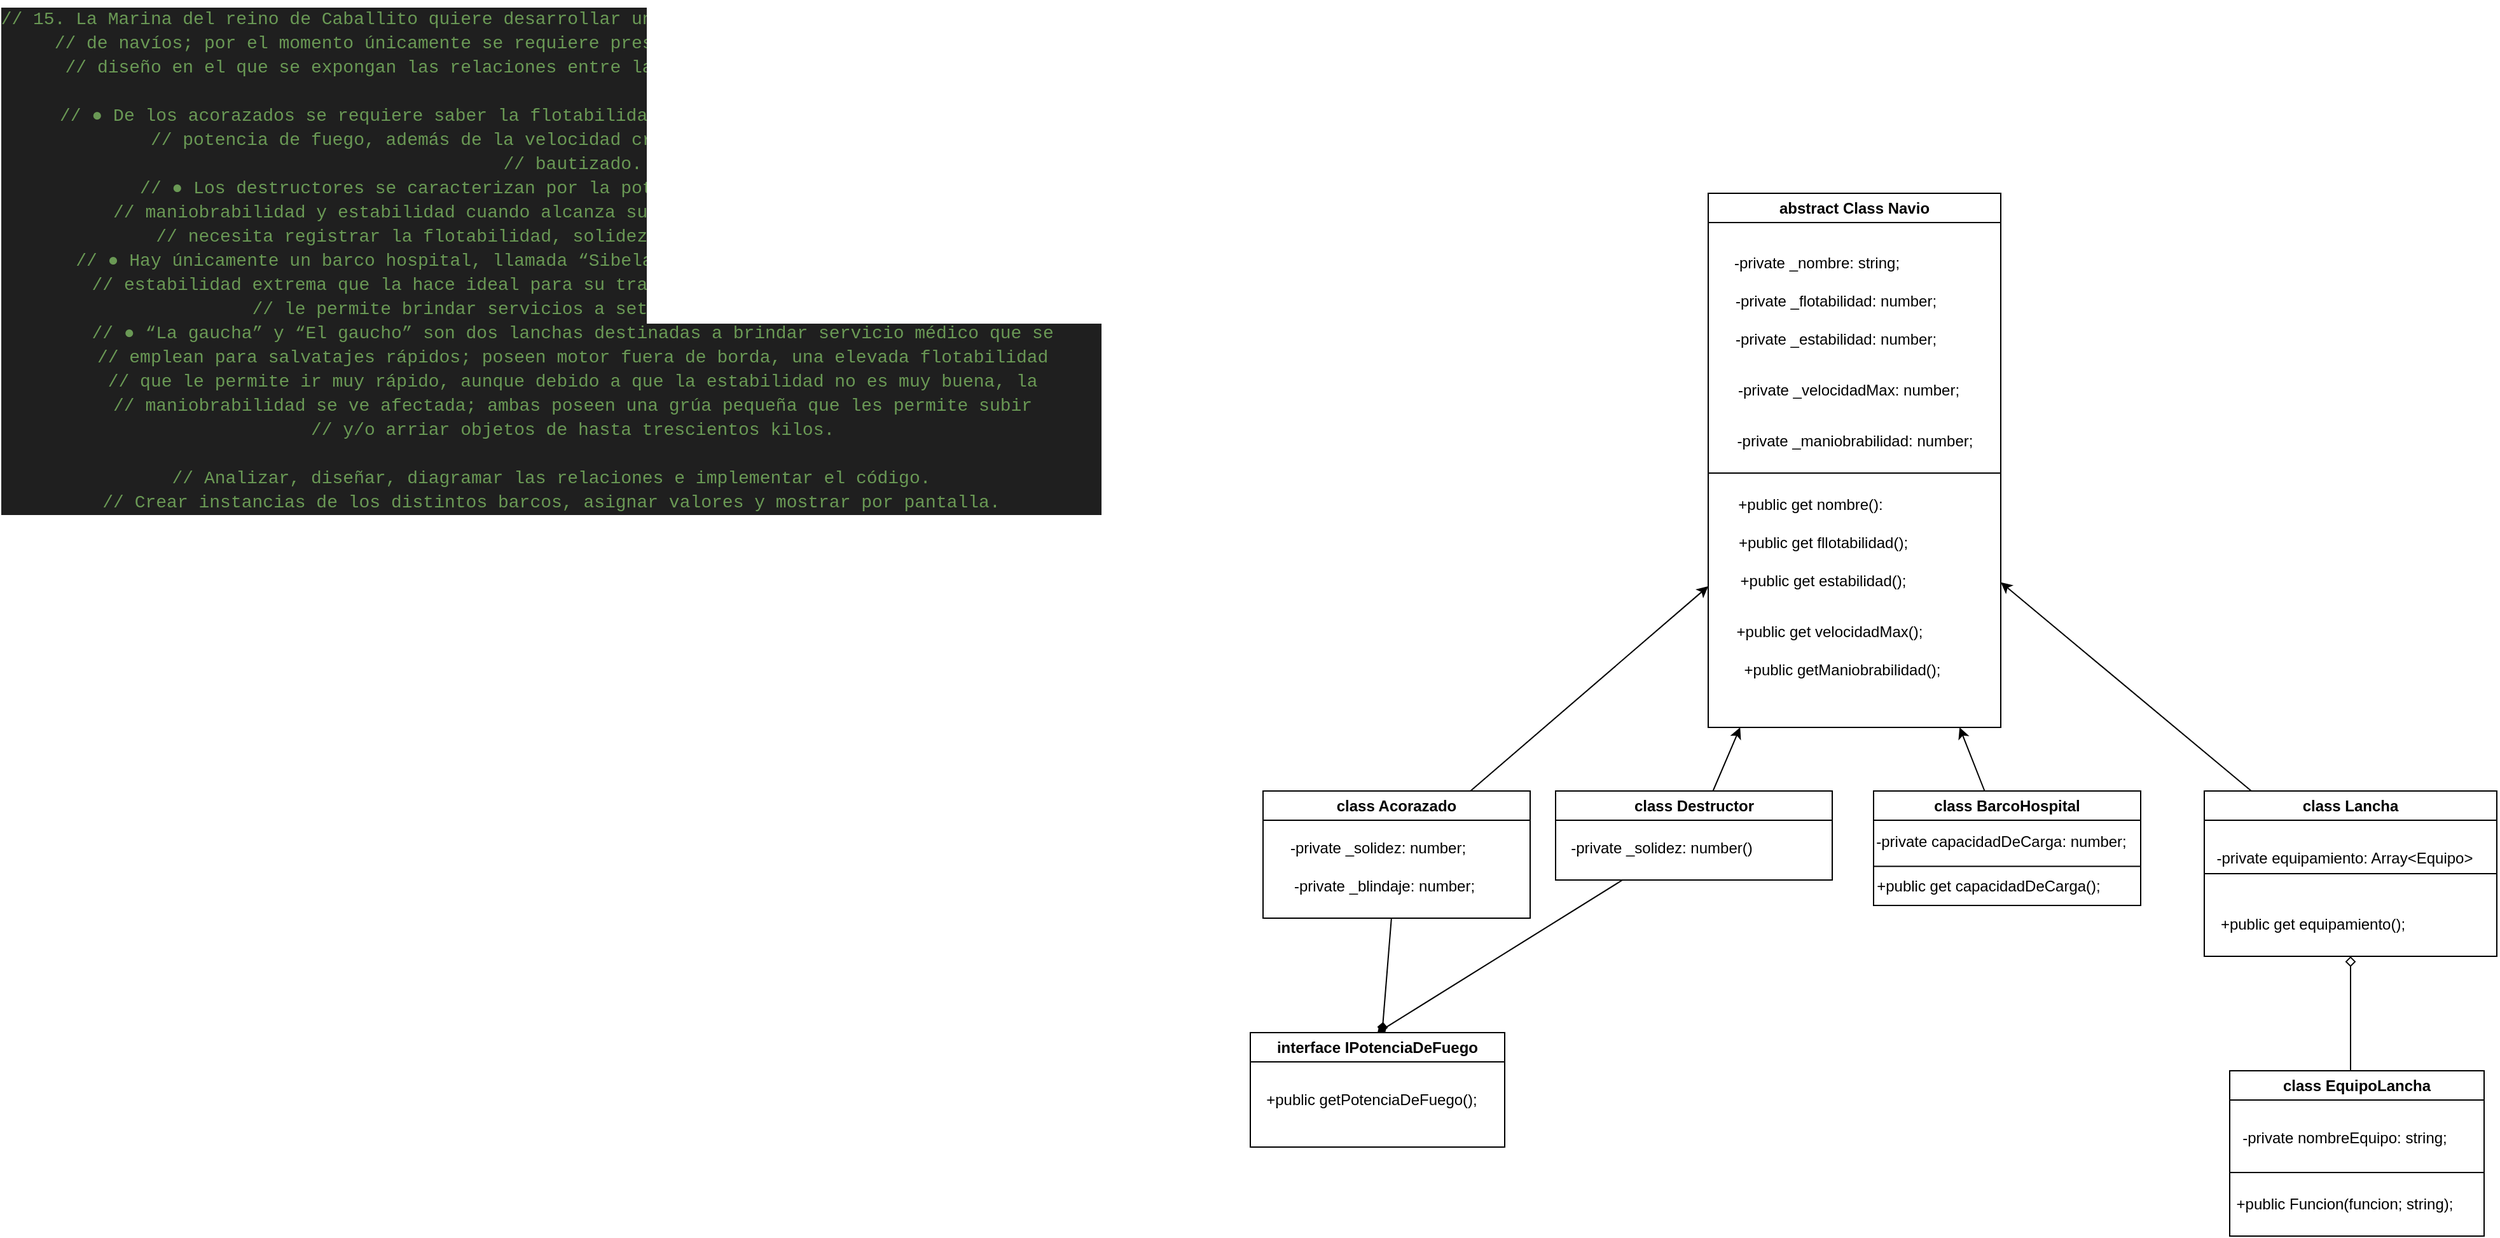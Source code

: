 <mxfile>
    <diagram id="Ysvb7LJq1T-i9p2Nw_1w" name="Page-1">
        <mxGraphModel dx="1685" dy="1762" grid="1" gridSize="10" guides="1" tooltips="1" connect="1" arrows="1" fold="1" page="1" pageScale="1" pageWidth="850" pageHeight="1100" math="0" shadow="0">
            <root>
                <mxCell id="0"/>
                <mxCell id="1" parent="0"/>
                <mxCell id="2" value="&lt;div style=&quot;color: rgb(204, 204, 204); background-color: rgb(31, 31, 31); font-family: Consolas, &amp;quot;Courier New&amp;quot;, monospace; font-size: 14px; line-height: 19px; white-space-collapse: preserve;&quot;&gt;&lt;div&gt;&lt;span style=&quot;color: #6a9955;&quot;&gt;// 15. La Marina del reino de Caballito quiere desarrollar un sistema que le permita gestionar su flota&lt;/span&gt;&lt;/div&gt;&lt;div&gt;&lt;span style=&quot;color: #6a9955;&quot;&gt;// de navíos; por el momento únicamente se requiere presentar ante las autoridades un posible&lt;/span&gt;&lt;/div&gt;&lt;div&gt;&lt;span style=&quot;color: #6a9955;&quot;&gt;// diseño en el que se expongan las relaciones entre las entidades que modelarán los datos.&lt;/span&gt;&lt;/div&gt;&lt;br&gt;&lt;div&gt;&lt;span style=&quot;color: #cccccc;&quot;&gt;&amp;nbsp; &amp;nbsp; &lt;/span&gt;&lt;span style=&quot;color: #6a9955;&quot;&gt;// ● De los acorazados se requiere saber la flotabilidad, la solidez, la estabilidad, blindaje y&lt;/span&gt;&lt;/div&gt;&lt;div&gt;&lt;span style=&quot;color: #cccccc;&quot;&gt;&amp;nbsp; &amp;nbsp; &lt;/span&gt;&lt;span style=&quot;color: #6a9955;&quot;&gt;// potencia de fuego, además de la velocidad crucero y el nombre con el que fue&lt;/span&gt;&lt;/div&gt;&lt;div&gt;&lt;span style=&quot;color: #cccccc;&quot;&gt;&amp;nbsp; &amp;nbsp; &lt;/span&gt;&lt;span style=&quot;color: #6a9955;&quot;&gt;// bautizado.&lt;/span&gt;&lt;/div&gt;&lt;div&gt;&lt;span style=&quot;color: #cccccc;&quot;&gt;&amp;nbsp; &amp;nbsp; &lt;/span&gt;&lt;span style=&quot;color: #6a9955;&quot;&gt;// ● Los destructores se caracterizan por la potencia de fuego y altos índices de&lt;/span&gt;&lt;/div&gt;&lt;div&gt;&lt;span style=&quot;color: #cccccc;&quot;&gt;&amp;nbsp; &amp;nbsp; &lt;/span&gt;&lt;span style=&quot;color: #6a9955;&quot;&gt;// maniobrabilidad y estabilidad cuando alcanza su velocidad máxima, aunque también se&lt;/span&gt;&lt;/div&gt;&lt;div&gt;&lt;span style=&quot;color: #cccccc;&quot;&gt;&amp;nbsp; &amp;nbsp; &lt;/span&gt;&lt;span style=&quot;color: #6a9955;&quot;&gt;// necesita registrar la flotabilidad, solidez, la velocidad crucero y nombre.&lt;/span&gt;&lt;/div&gt;&lt;div&gt;&lt;span style=&quot;color: #cccccc;&quot;&gt;&amp;nbsp; &amp;nbsp; &lt;/span&gt;&lt;span style=&quot;color: #6a9955;&quot;&gt;// ● Hay únicamente un barco hospital, llamada “Sibelancia”, con excelente flotabilidad y una&lt;/span&gt;&lt;/div&gt;&lt;div&gt;&lt;span style=&quot;color: #cccccc;&quot;&gt;&amp;nbsp; &amp;nbsp; &lt;/span&gt;&lt;span style=&quot;color: #6a9955;&quot;&gt;// estabilidad extrema que la hace ideal para su trabajo; posee una capacidad de carga que&lt;/span&gt;&lt;/div&gt;&lt;div&gt;&lt;span style=&quot;color: #cccccc;&quot;&gt;&amp;nbsp; &amp;nbsp; &lt;/span&gt;&lt;span style=&quot;color: #6a9955;&quot;&gt;// le permite brindar servicios a setenta y cinco pacientes.&lt;/span&gt;&lt;/div&gt;&lt;div&gt;&lt;span style=&quot;color: #cccccc;&quot;&gt;&amp;nbsp; &amp;nbsp; &lt;/span&gt;&lt;span style=&quot;color: #6a9955;&quot;&gt;// ● “La gaucha” y “El gaucho” son dos lanchas destinadas a brindar servicio médico que se&lt;/span&gt;&lt;/div&gt;&lt;div&gt;&lt;span style=&quot;color: #cccccc;&quot;&gt;&amp;nbsp; &amp;nbsp; &lt;/span&gt;&lt;span style=&quot;color: #6a9955;&quot;&gt;// emplean para salvatajes rápidos; poseen motor fuera de borda, una elevada flotabilidad&lt;/span&gt;&lt;/div&gt;&lt;div&gt;&lt;span style=&quot;color: #cccccc;&quot;&gt;&amp;nbsp; &amp;nbsp; &lt;/span&gt;&lt;span style=&quot;color: #6a9955;&quot;&gt;// que le permite ir muy rápido, aunque debido a que la estabilidad no es muy buena, la&lt;/span&gt;&lt;/div&gt;&lt;div&gt;&lt;span style=&quot;color: #cccccc;&quot;&gt;&amp;nbsp; &amp;nbsp; &lt;/span&gt;&lt;span style=&quot;color: #6a9955;&quot;&gt;// maniobrabilidad se ve afectada; ambas poseen una grúa pequeña que les permite subir&lt;/span&gt;&lt;/div&gt;&lt;div&gt;&lt;span style=&quot;color: #cccccc;&quot;&gt;&amp;nbsp; &amp;nbsp; &lt;/span&gt;&lt;span style=&quot;color: #6a9955;&quot;&gt;// y/o arriar objetos de hasta trescientos kilos.&lt;/span&gt;&lt;/div&gt;&lt;br&gt;&lt;div&gt;&lt;span style=&quot;color: #6a9955;&quot;&gt;// Analizar, diseñar, diagramar las relaciones e implementar el código.&lt;/span&gt;&lt;/div&gt;&lt;div&gt;&lt;span style=&quot;color: #6a9955;&quot;&gt;// Crear instancias de los distintos barcos, asignar valores y mostrar por pantalla.&lt;/span&gt;&lt;/div&gt;&lt;/div&gt;" style="text;html=1;align=center;verticalAlign=middle;resizable=0;points=[];autosize=1;strokeColor=none;fillColor=none;" parent="1" vertex="1">
                    <mxGeometry x="-200" y="-172" width="820" height="410" as="geometry"/>
                </mxCell>
                <mxCell id="5" value="abstract Class Navio" style="swimlane;whiteSpace=wrap;html=1;" parent="1" vertex="1">
                    <mxGeometry x="1120" y="-20" width="230" height="420" as="geometry"/>
                </mxCell>
                <mxCell id="7" value="-private _nombre: string;" style="text;html=1;align=center;verticalAlign=middle;resizable=0;points=[];autosize=1;strokeColor=none;fillColor=none;" parent="5" vertex="1">
                    <mxGeometry x="10" y="40" width="150" height="30" as="geometry"/>
                </mxCell>
                <mxCell id="8" value="-private _flotabilidad: number;" style="text;html=1;align=center;verticalAlign=middle;resizable=0;points=[];autosize=1;strokeColor=none;fillColor=none;" parent="5" vertex="1">
                    <mxGeometry x="10" y="70" width="180" height="30" as="geometry"/>
                </mxCell>
                <mxCell id="9" value="-private _estabilidad: number;" style="text;html=1;align=center;verticalAlign=middle;resizable=0;points=[];autosize=1;strokeColor=none;fillColor=none;" parent="5" vertex="1">
                    <mxGeometry x="10" y="100" width="180" height="30" as="geometry"/>
                </mxCell>
                <mxCell id="12" value="-private _velocidadMax: number;" style="text;html=1;align=center;verticalAlign=middle;resizable=0;points=[];autosize=1;strokeColor=none;fillColor=none;" parent="5" vertex="1">
                    <mxGeometry x="10" y="140" width="200" height="30" as="geometry"/>
                </mxCell>
                <mxCell id="13" value="-private _maniobrabilidad: number;" style="text;html=1;align=center;verticalAlign=middle;resizable=0;points=[];autosize=1;strokeColor=none;fillColor=none;" parent="5" vertex="1">
                    <mxGeometry x="10" y="180" width="210" height="30" as="geometry"/>
                </mxCell>
                <mxCell id="14" value="&lt;div&gt;&lt;font style=&quot;color: rgb(0, 0, 0);&quot;&gt;+public get nombre():&lt;/font&gt;&lt;/div&gt;" style="text;html=1;align=center;verticalAlign=middle;resizable=0;points=[];autosize=1;strokeColor=none;fillColor=none;" parent="5" vertex="1">
                    <mxGeometry x="10" y="230" width="140" height="30" as="geometry"/>
                </mxCell>
                <mxCell id="15" value="+public get fllotabilidad();" style="text;html=1;align=center;verticalAlign=middle;resizable=0;points=[];autosize=1;strokeColor=none;fillColor=none;" parent="5" vertex="1">
                    <mxGeometry x="10" y="260" width="160" height="30" as="geometry"/>
                </mxCell>
                <mxCell id="16" value="+public get estabilidad();" style="text;html=1;align=center;verticalAlign=middle;resizable=0;points=[];autosize=1;strokeColor=none;fillColor=none;" parent="5" vertex="1">
                    <mxGeometry x="15" y="290" width="150" height="30" as="geometry"/>
                </mxCell>
                <mxCell id="18" value="+public get velocidadMax();" style="text;html=1;align=center;verticalAlign=middle;resizable=0;points=[];autosize=1;strokeColor=none;fillColor=none;" parent="5" vertex="1">
                    <mxGeometry x="10" y="330" width="170" height="30" as="geometry"/>
                </mxCell>
                <mxCell id="19" value="+public getManiobrabilidad();" style="text;html=1;align=center;verticalAlign=middle;resizable=0;points=[];autosize=1;strokeColor=none;fillColor=none;" parent="5" vertex="1">
                    <mxGeometry x="15" y="360" width="180" height="30" as="geometry"/>
                </mxCell>
                <mxCell id="20" value="" style="endArrow=none;html=1;" parent="5" edge="1">
                    <mxGeometry width="50" height="50" relative="1" as="geometry">
                        <mxPoint y="220" as="sourcePoint"/>
                        <mxPoint x="230" y="220" as="targetPoint"/>
                    </mxGeometry>
                </mxCell>
                <mxCell id="22" style="edgeStyle=none;html=1;" parent="1" source="21" target="5" edge="1">
                    <mxGeometry relative="1" as="geometry"/>
                </mxCell>
                <mxCell id="55" style="edgeStyle=none;html=1;endArrow=diamond;endFill=1;" parent="1" source="21" target="45" edge="1">
                    <mxGeometry relative="1" as="geometry"/>
                </mxCell>
                <mxCell id="21" value="class Acorazado" style="swimlane;whiteSpace=wrap;html=1;" parent="1" vertex="1">
                    <mxGeometry x="770" y="450" width="210" height="100" as="geometry"/>
                </mxCell>
                <mxCell id="54" value="-private _solidez: number;" style="text;html=1;align=center;verticalAlign=middle;resizable=0;points=[];autosize=1;strokeColor=none;fillColor=none;" parent="21" vertex="1">
                    <mxGeometry x="10" y="30" width="160" height="30" as="geometry"/>
                </mxCell>
                <mxCell id="66" value="-private _blindaje: number;" style="text;html=1;align=center;verticalAlign=middle;resizable=0;points=[];autosize=1;strokeColor=none;fillColor=none;" vertex="1" parent="21">
                    <mxGeometry x="10" y="60" width="170" height="30" as="geometry"/>
                </mxCell>
                <mxCell id="24" style="edgeStyle=none;html=1;" parent="1" source="23" target="5" edge="1">
                    <mxGeometry relative="1" as="geometry"/>
                </mxCell>
                <mxCell id="52" style="edgeStyle=none;html=1;entryX=0.5;entryY=0;entryDx=0;entryDy=0;endArrow=diamond;endFill=1;" parent="1" source="23" target="45" edge="1">
                    <mxGeometry relative="1" as="geometry"/>
                </mxCell>
                <mxCell id="23" value="class Destructor" style="swimlane;whiteSpace=wrap;html=1;" parent="1" vertex="1">
                    <mxGeometry x="1000" y="450" width="217.5" height="70" as="geometry"/>
                </mxCell>
                <mxCell id="69" value="-private _solidez: number()" style="text;html=1;align=center;verticalAlign=middle;resizable=0;points=[];autosize=1;strokeColor=none;fillColor=none;" vertex="1" parent="23">
                    <mxGeometry x="-2.5" y="30" width="170" height="30" as="geometry"/>
                </mxCell>
                <mxCell id="26" style="edgeStyle=none;html=1;" parent="1" source="25" target="5" edge="1">
                    <mxGeometry relative="1" as="geometry"/>
                </mxCell>
                <mxCell id="25" value="class BarcoHospital" style="swimlane;whiteSpace=wrap;html=1;" parent="1" vertex="1">
                    <mxGeometry x="1250" y="450" width="210" height="90" as="geometry"/>
                </mxCell>
                <mxCell id="27" value="-private capacidadDeCarga: number;" style="text;html=1;align=center;verticalAlign=middle;resizable=0;points=[];autosize=1;strokeColor=none;fillColor=none;" parent="25" vertex="1">
                    <mxGeometry x="-10" y="25" width="220" height="30" as="geometry"/>
                </mxCell>
                <mxCell id="28" value="" style="endArrow=none;html=1;" parent="25" edge="1">
                    <mxGeometry width="50" height="50" relative="1" as="geometry">
                        <mxPoint y="59.29" as="sourcePoint"/>
                        <mxPoint x="210" y="59.29" as="targetPoint"/>
                    </mxGeometry>
                </mxCell>
                <mxCell id="29" value="+public get capacidadDeCarga();" style="text;html=1;align=center;verticalAlign=middle;resizable=0;points=[];autosize=1;strokeColor=none;fillColor=none;" parent="25" vertex="1">
                    <mxGeometry x="-10" y="60" width="200" height="30" as="geometry"/>
                </mxCell>
                <mxCell id="37" style="edgeStyle=none;html=1;" parent="1" source="31" target="5" edge="1">
                    <mxGeometry relative="1" as="geometry"/>
                </mxCell>
                <mxCell id="31" value="class Lancha" style="swimlane;whiteSpace=wrap;html=1;" parent="1" vertex="1">
                    <mxGeometry x="1510" y="450" width="230" height="130" as="geometry"/>
                </mxCell>
                <mxCell id="32" value="-private equipamiento: Array&amp;lt;Equipo&amp;gt;" style="text;html=1;align=center;verticalAlign=middle;resizable=0;points=[];autosize=1;strokeColor=none;fillColor=none;" parent="31" vertex="1">
                    <mxGeometry y="38" width="220" height="30" as="geometry"/>
                </mxCell>
                <mxCell id="34" value="+public get equipamiento();" style="text;html=1;align=center;verticalAlign=middle;resizable=0;points=[];autosize=1;strokeColor=none;fillColor=none;" parent="31" vertex="1">
                    <mxGeometry y="90" width="170" height="30" as="geometry"/>
                </mxCell>
                <mxCell id="36" value="" style="endArrow=none;html=1;entryX=1;entryY=0.5;entryDx=0;entryDy=0;exitX=0;exitY=0.5;exitDx=0;exitDy=0;" parent="1" source="31" target="31" edge="1">
                    <mxGeometry width="50" height="50" relative="1" as="geometry">
                        <mxPoint x="1510" y="520" as="sourcePoint"/>
                        <mxPoint x="1560" y="478" as="targetPoint"/>
                    </mxGeometry>
                </mxCell>
                <mxCell id="39" value="class EquipoLancha" style="swimlane;whiteSpace=wrap;html=1;" parent="1" vertex="1">
                    <mxGeometry x="1530" y="670" width="200" height="130" as="geometry"/>
                </mxCell>
                <mxCell id="40" value="-private nombreEquipo: string;" style="text;html=1;align=center;verticalAlign=middle;resizable=0;points=[];autosize=1;strokeColor=none;fillColor=none;" parent="39" vertex="1">
                    <mxGeometry y="38" width="180" height="30" as="geometry"/>
                </mxCell>
                <mxCell id="41" value="+public Funcion(funcion; string);" style="text;html=1;align=center;verticalAlign=middle;resizable=0;points=[];autosize=1;strokeColor=none;fillColor=none;" parent="39" vertex="1">
                    <mxGeometry x="-5" y="90" width="190" height="30" as="geometry"/>
                </mxCell>
                <mxCell id="44" value="" style="endArrow=none;html=1;" parent="39" edge="1">
                    <mxGeometry width="50" height="50" relative="1" as="geometry">
                        <mxPoint y="80" as="sourcePoint"/>
                        <mxPoint x="200" y="80" as="targetPoint"/>
                    </mxGeometry>
                </mxCell>
                <mxCell id="43" style="edgeStyle=none;html=1;endArrow=diamond;endFill=0;" parent="1" target="31" edge="1">
                    <mxGeometry relative="1" as="geometry">
                        <mxPoint x="1625" y="670" as="sourcePoint"/>
                    </mxGeometry>
                </mxCell>
                <mxCell id="45" value="interface IPotenciaDeFuego" style="swimlane;whiteSpace=wrap;html=1;" parent="1" vertex="1">
                    <mxGeometry x="760" y="640" width="200" height="90" as="geometry"/>
                </mxCell>
                <mxCell id="46" value="+public getPotenciaDeFuego();" style="text;html=1;align=center;verticalAlign=middle;resizable=0;points=[];autosize=1;strokeColor=none;fillColor=none;" parent="45" vertex="1">
                    <mxGeometry y="38" width="190" height="30" as="geometry"/>
                </mxCell>
            </root>
        </mxGraphModel>
    </diagram>
</mxfile>